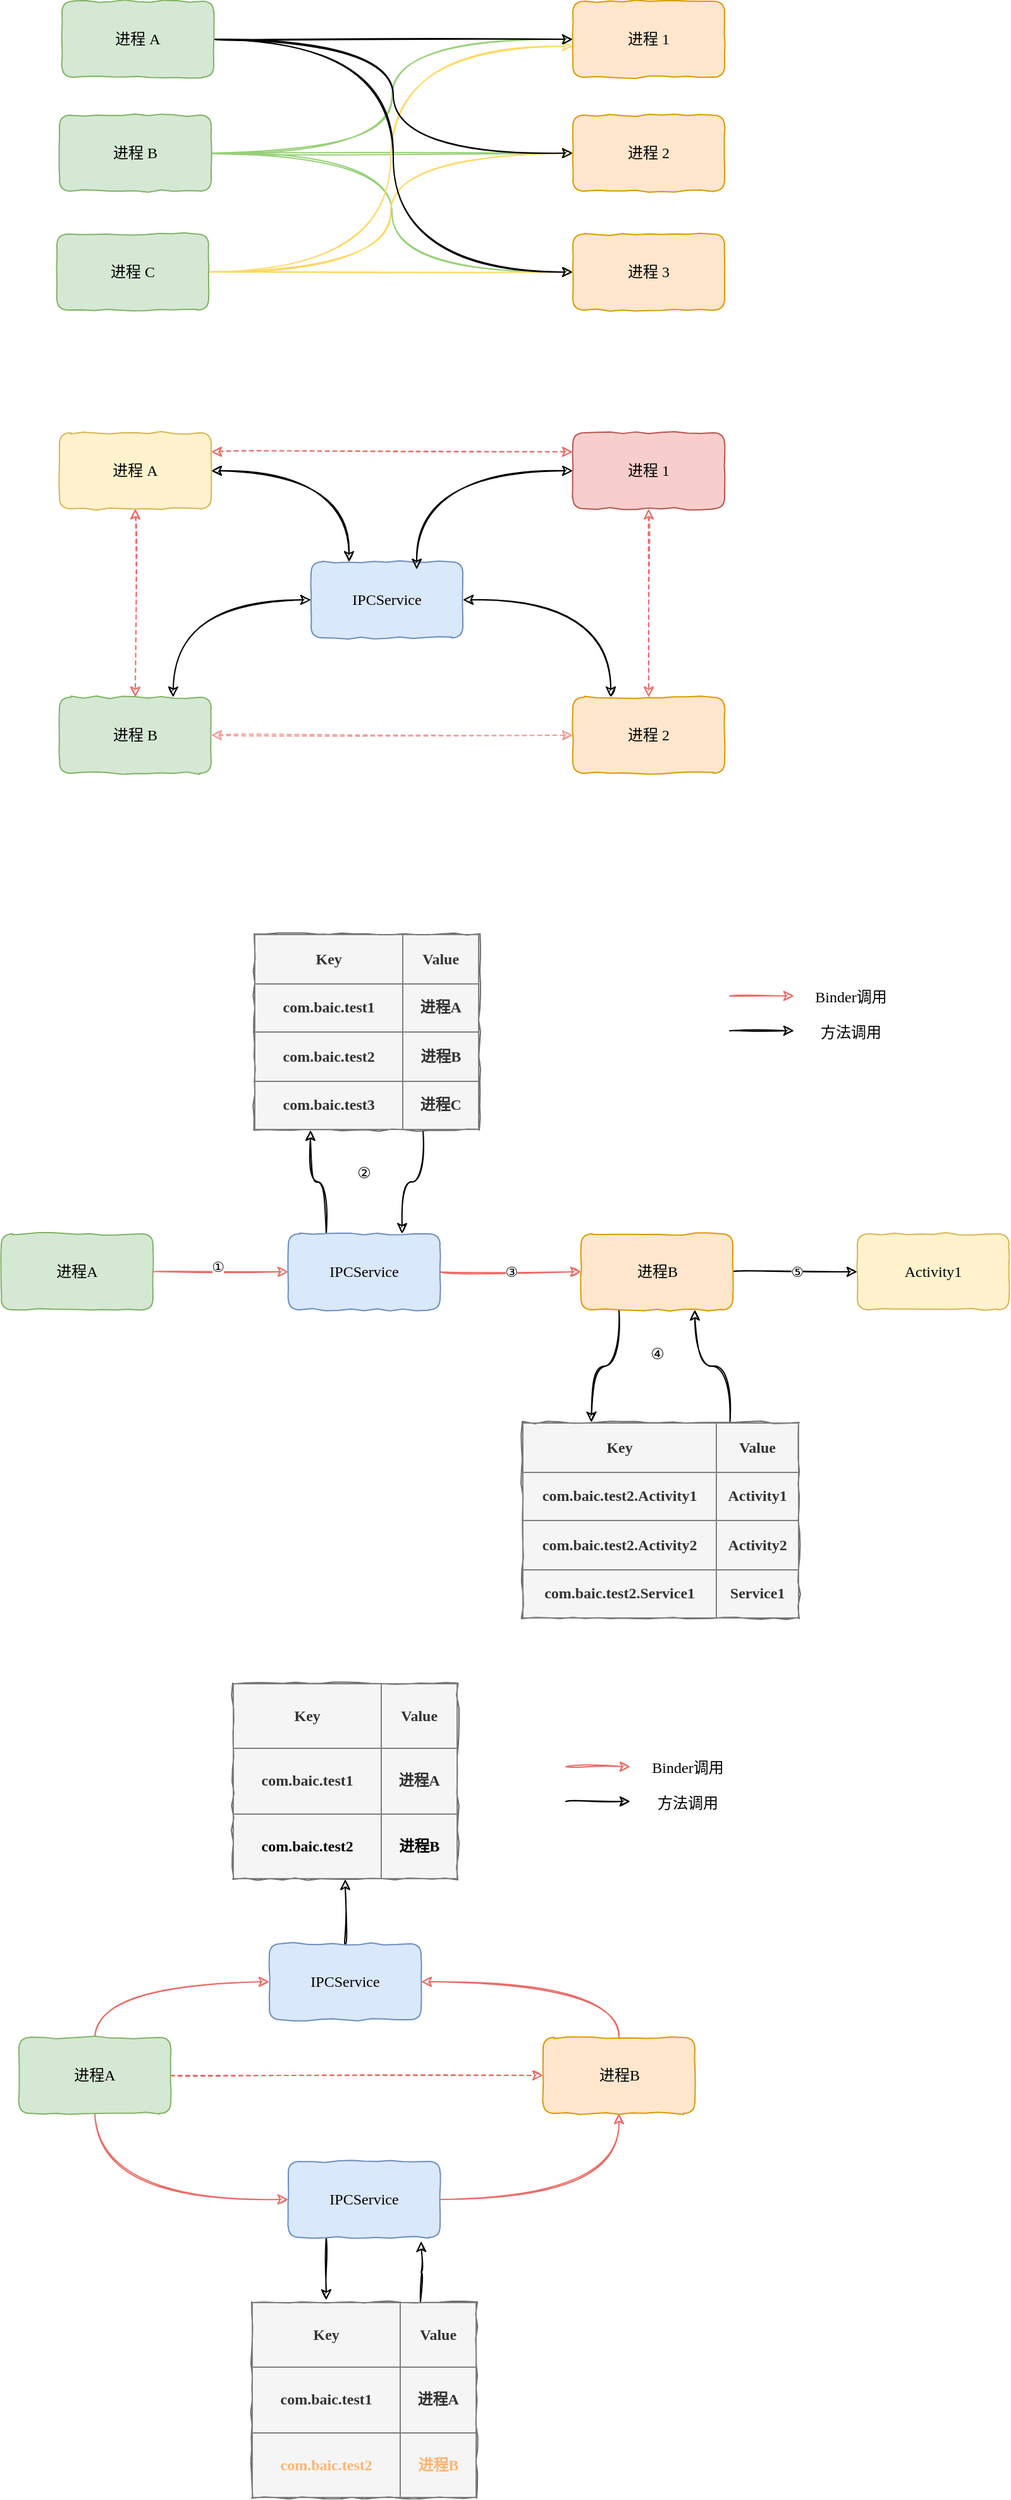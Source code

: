 <mxfile version="20.1.1" type="github">
  <diagram id="qyncAu6Qv25V_P7t79dN" name="第 1 页">
    <mxGraphModel dx="1476" dy="1062" grid="0" gridSize="10" guides="1" tooltips="1" connect="1" arrows="1" fold="1" page="0" pageScale="1" pageWidth="827" pageHeight="1169" math="0" shadow="0">
      <root>
        <mxCell id="0" />
        <mxCell id="1" parent="0" />
        <mxCell id="7UQE1cCB7YYFybera824-1" value="IPCService" style="rounded=1;whiteSpace=wrap;html=1;comic=1;sketch=0;glass=0;shadow=0;fillColor=#dae8fc;strokeColor=#6c8ebf;fontFamily=Comic Sans MS;" vertex="1" parent="1">
          <mxGeometry x="306" y="100" width="120" height="60" as="geometry" />
        </mxCell>
        <mxCell id="7UQE1cCB7YYFybera824-4" style="edgeStyle=orthogonalEdgeStyle;orthogonalLoop=1;jettySize=auto;html=1;exitX=0.75;exitY=0;exitDx=0;exitDy=0;entryX=0;entryY=0.5;entryDx=0;entryDy=0;fontFamily=Comic Sans MS;curved=1;sketch=1;startArrow=classic;startFill=1;" edge="1" parent="1" source="7UQE1cCB7YYFybera824-2" target="7UQE1cCB7YYFybera824-1">
          <mxGeometry relative="1" as="geometry" />
        </mxCell>
        <mxCell id="7UQE1cCB7YYFybera824-6" style="edgeStyle=orthogonalEdgeStyle;curved=1;sketch=1;orthogonalLoop=1;jettySize=auto;html=1;exitX=1;exitY=0.5;exitDx=0;exitDy=0;entryX=0;entryY=0.5;entryDx=0;entryDy=0;fontFamily=Comic Sans MS;strokeColor=#F19C99;startArrow=classic;startFill=1;dashed=1;" edge="1" parent="1" source="7UQE1cCB7YYFybera824-2" target="7UQE1cCB7YYFybera824-3">
          <mxGeometry relative="1" as="geometry" />
        </mxCell>
        <mxCell id="7UQE1cCB7YYFybera824-2" value="进程 B" style="rounded=1;whiteSpace=wrap;html=1;comic=1;sketch=0;glass=0;shadow=0;fillColor=#d5e8d4;strokeColor=#82b366;fontFamily=Comic Sans MS;" vertex="1" parent="1">
          <mxGeometry x="107" y="207" width="120" height="60" as="geometry" />
        </mxCell>
        <mxCell id="7UQE1cCB7YYFybera824-5" style="edgeStyle=orthogonalEdgeStyle;curved=1;sketch=1;orthogonalLoop=1;jettySize=auto;html=1;exitX=0.25;exitY=0;exitDx=0;exitDy=0;entryX=1;entryY=0.5;entryDx=0;entryDy=0;fontFamily=Comic Sans MS;startArrow=classic;startFill=1;" edge="1" parent="1" source="7UQE1cCB7YYFybera824-3" target="7UQE1cCB7YYFybera824-1">
          <mxGeometry relative="1" as="geometry" />
        </mxCell>
        <mxCell id="7UQE1cCB7YYFybera824-3" value="进程 2" style="rounded=1;whiteSpace=wrap;html=1;comic=1;sketch=0;glass=0;shadow=0;fillColor=#ffe6cc;strokeColor=#d79b00;fontFamily=Comic Sans MS;" vertex="1" parent="1">
          <mxGeometry x="513" y="207" width="120" height="60" as="geometry" />
        </mxCell>
        <mxCell id="7UQE1cCB7YYFybera824-61" style="edgeStyle=orthogonalEdgeStyle;curved=1;sketch=1;orthogonalLoop=1;jettySize=auto;html=1;exitX=1;exitY=0.5;exitDx=0;exitDy=0;entryX=0;entryY=0.5;entryDx=0;entryDy=0;fontFamily=Comic Sans MS;startArrow=none;startFill=0;strokeColor=#97D077;" edge="1" parent="1" source="7UQE1cCB7YYFybera824-20" target="7UQE1cCB7YYFybera824-57">
          <mxGeometry relative="1" as="geometry" />
        </mxCell>
        <mxCell id="7UQE1cCB7YYFybera824-62" style="edgeStyle=orthogonalEdgeStyle;curved=1;sketch=1;orthogonalLoop=1;jettySize=auto;html=1;exitX=1;exitY=0.5;exitDx=0;exitDy=0;fontFamily=Comic Sans MS;startArrow=none;startFill=0;strokeColor=#97D077;" edge="1" parent="1" source="7UQE1cCB7YYFybera824-20" target="7UQE1cCB7YYFybera824-22">
          <mxGeometry relative="1" as="geometry" />
        </mxCell>
        <mxCell id="7UQE1cCB7YYFybera824-63" style="edgeStyle=orthogonalEdgeStyle;curved=1;sketch=1;orthogonalLoop=1;jettySize=auto;html=1;exitX=1;exitY=0.5;exitDx=0;exitDy=0;entryX=0;entryY=0.5;entryDx=0;entryDy=0;fontFamily=Comic Sans MS;startArrow=none;startFill=0;strokeColor=#97D077;" edge="1" parent="1" source="7UQE1cCB7YYFybera824-20" target="7UQE1cCB7YYFybera824-56">
          <mxGeometry relative="1" as="geometry" />
        </mxCell>
        <mxCell id="7UQE1cCB7YYFybera824-20" value="进程 B" style="rounded=1;whiteSpace=wrap;html=1;comic=1;sketch=0;glass=0;shadow=0;fillColor=#d5e8d4;strokeColor=#82b366;fontFamily=Comic Sans MS;" vertex="1" parent="1">
          <mxGeometry x="107" y="-253" width="120" height="60" as="geometry" />
        </mxCell>
        <mxCell id="7UQE1cCB7YYFybera824-22" value="进程 2" style="rounded=1;whiteSpace=wrap;html=1;comic=1;sketch=0;glass=0;shadow=0;fillColor=#ffe6cc;strokeColor=#d79b00;fontFamily=Comic Sans MS;" vertex="1" parent="1">
          <mxGeometry x="513" y="-253" width="120" height="60" as="geometry" />
        </mxCell>
        <mxCell id="7UQE1cCB7YYFybera824-38" style="edgeStyle=orthogonalEdgeStyle;curved=1;sketch=1;orthogonalLoop=1;jettySize=auto;html=1;exitX=1;exitY=0.5;exitDx=0;exitDy=0;entryX=0;entryY=0.5;entryDx=0;entryDy=0;fontFamily=Comic Sans MS;startArrow=none;startFill=0;strokeColor=#EA6B66;" edge="1" parent="1" source="7UQE1cCB7YYFybera824-25" target="7UQE1cCB7YYFybera824-30">
          <mxGeometry relative="1" as="geometry" />
        </mxCell>
        <mxCell id="7UQE1cCB7YYFybera824-69" value="③" style="edgeLabel;html=1;align=center;verticalAlign=middle;resizable=0;points=[];fontFamily=Comic Sans MS;" vertex="1" connectable="0" parent="7UQE1cCB7YYFybera824-38">
          <mxGeometry x="-0.265" relative="1" as="geometry">
            <mxPoint x="15" as="offset" />
          </mxGeometry>
        </mxCell>
        <mxCell id="7UQE1cCB7YYFybera824-42" style="edgeStyle=orthogonalEdgeStyle;curved=1;sketch=1;orthogonalLoop=1;jettySize=auto;html=1;exitX=0.25;exitY=0;exitDx=0;exitDy=0;entryX=0.25;entryY=1;entryDx=0;entryDy=0;fontFamily=Comic Sans MS;startArrow=none;startFill=0;strokeColor=default;" edge="1" parent="1" source="7UQE1cCB7YYFybera824-25" target="7UQE1cCB7YYFybera824-33">
          <mxGeometry relative="1" as="geometry" />
        </mxCell>
        <mxCell id="7UQE1cCB7YYFybera824-25" value="IPCService" style="rounded=1;whiteSpace=wrap;html=1;comic=1;sketch=0;glass=0;shadow=0;fillColor=#dae8fc;strokeColor=#6c8ebf;fontFamily=Comic Sans MS;" vertex="1" parent="1">
          <mxGeometry x="288" y="631" width="120" height="60" as="geometry" />
        </mxCell>
        <mxCell id="7UQE1cCB7YYFybera824-34" style="edgeStyle=orthogonalEdgeStyle;curved=1;sketch=1;orthogonalLoop=1;jettySize=auto;html=1;exitX=1;exitY=0.5;exitDx=0;exitDy=0;entryX=0;entryY=0.5;entryDx=0;entryDy=0;fontFamily=Comic Sans MS;startArrow=none;startFill=0;strokeColor=#EA6B66;" edge="1" parent="1" source="7UQE1cCB7YYFybera824-28" target="7UQE1cCB7YYFybera824-25">
          <mxGeometry relative="1" as="geometry" />
        </mxCell>
        <mxCell id="7UQE1cCB7YYFybera824-67" value="①" style="edgeLabel;html=1;align=center;verticalAlign=middle;resizable=0;points=[];fontFamily=Comic Sans MS;" vertex="1" connectable="0" parent="7UQE1cCB7YYFybera824-34">
          <mxGeometry x="-0.215" relative="1" as="geometry">
            <mxPoint x="9" y="-4" as="offset" />
          </mxGeometry>
        </mxCell>
        <mxCell id="7UQE1cCB7YYFybera824-28" value="进程A" style="rounded=1;whiteSpace=wrap;html=1;comic=1;sketch=0;glass=0;shadow=0;fillColor=#d5e8d4;strokeColor=#82b366;fontFamily=Comic Sans MS;" vertex="1" parent="1">
          <mxGeometry x="61" y="631" width="120" height="60" as="geometry" />
        </mxCell>
        <mxCell id="7UQE1cCB7YYFybera824-40" style="edgeStyle=orthogonalEdgeStyle;curved=1;sketch=1;orthogonalLoop=1;jettySize=auto;html=1;exitX=0.25;exitY=1;exitDx=0;exitDy=0;entryX=0.25;entryY=0;entryDx=0;entryDy=0;fontFamily=Comic Sans MS;startArrow=none;startFill=0;strokeColor=default;" edge="1" parent="1" source="7UQE1cCB7YYFybera824-30" target="7UQE1cCB7YYFybera824-39">
          <mxGeometry relative="1" as="geometry" />
        </mxCell>
        <mxCell id="7UQE1cCB7YYFybera824-46" style="edgeStyle=orthogonalEdgeStyle;curved=1;sketch=1;orthogonalLoop=1;jettySize=auto;html=1;exitX=1;exitY=0.5;exitDx=0;exitDy=0;fontFamily=Comic Sans MS;startArrow=none;startFill=0;strokeColor=default;" edge="1" parent="1" source="7UQE1cCB7YYFybera824-30" target="7UQE1cCB7YYFybera824-45">
          <mxGeometry relative="1" as="geometry" />
        </mxCell>
        <mxCell id="7UQE1cCB7YYFybera824-71" value="⑤" style="edgeLabel;html=1;align=center;verticalAlign=middle;resizable=0;points=[];fontFamily=Comic Sans MS;" vertex="1" connectable="0" parent="7UQE1cCB7YYFybera824-46">
          <mxGeometry x="-0.218" y="2" relative="1" as="geometry">
            <mxPoint x="12" y="2" as="offset" />
          </mxGeometry>
        </mxCell>
        <mxCell id="7UQE1cCB7YYFybera824-30" value="进程B" style="rounded=1;whiteSpace=wrap;html=1;comic=1;sketch=0;glass=0;shadow=0;fillColor=#ffe6cc;strokeColor=#d79b00;fontFamily=Comic Sans MS;" vertex="1" parent="1">
          <mxGeometry x="519.5" y="631" width="120" height="60" as="geometry" />
        </mxCell>
        <mxCell id="7UQE1cCB7YYFybera824-43" style="edgeStyle=orthogonalEdgeStyle;curved=1;sketch=1;orthogonalLoop=1;jettySize=auto;html=1;exitX=0.75;exitY=1;exitDx=0;exitDy=0;entryX=0.75;entryY=0;entryDx=0;entryDy=0;fontFamily=Comic Sans MS;startArrow=none;startFill=0;strokeColor=default;" edge="1" parent="1" source="7UQE1cCB7YYFybera824-33" target="7UQE1cCB7YYFybera824-25">
          <mxGeometry relative="1" as="geometry" />
        </mxCell>
        <mxCell id="7UQE1cCB7YYFybera824-33" value="&lt;table border=&quot;1&quot; width=&quot;100%&quot; height=&quot;100%&quot; cellpadding=&quot;4&quot; style=&quot;width:100%;height:100%;border-collapse:collapse;&quot;&gt;&lt;tbody&gt;&lt;tr&gt;&lt;td&gt;&lt;b&gt;Key&lt;/b&gt;&lt;/td&gt;&lt;th&gt;&lt;b&gt;Value&lt;/b&gt;&lt;/th&gt;&lt;/tr&gt;&lt;tr&gt;&lt;td&gt;&lt;b&gt;com.baic.test1&lt;/b&gt;&lt;/td&gt;&lt;td&gt;&lt;b&gt;进程A&lt;/b&gt;&lt;/td&gt;&lt;/tr&gt;&lt;tr&gt;&lt;td&gt;&lt;b&gt;com.baic.test2&lt;/b&gt;&lt;b&gt;&lt;br&gt;&lt;/b&gt;&lt;/td&gt;&lt;td&gt;&lt;b&gt;进程B&lt;/b&gt;&lt;b&gt;&lt;br&gt;&lt;/b&gt;&lt;/td&gt;&lt;/tr&gt;&lt;tr&gt;&lt;td&gt;&lt;b&gt;com.baic.test3&lt;/b&gt;&lt;b&gt;&lt;br&gt;&lt;/b&gt;&lt;/td&gt;&lt;td&gt;&lt;b&gt;进程C&lt;/b&gt;&lt;b&gt;&lt;br&gt;&lt;/b&gt;&lt;/td&gt;&lt;/tr&gt;&lt;/tbody&gt;&lt;/table&gt;" style="text;html=1;strokeColor=#666666;fillColor=#f5f5f5;overflow=fill;shadow=0;glass=0;comic=1;sketch=0;fillStyle=auto;fontFamily=Comic Sans MS;fontColor=#333333;align=center;" vertex="1" parent="1">
          <mxGeometry x="261" y="394" width="178" height="155" as="geometry" />
        </mxCell>
        <mxCell id="7UQE1cCB7YYFybera824-44" style="edgeStyle=orthogonalEdgeStyle;curved=1;sketch=1;orthogonalLoop=1;jettySize=auto;html=1;exitX=0.75;exitY=0;exitDx=0;exitDy=0;entryX=0.75;entryY=1;entryDx=0;entryDy=0;fontFamily=Comic Sans MS;startArrow=none;startFill=0;strokeColor=default;" edge="1" parent="1" source="7UQE1cCB7YYFybera824-39" target="7UQE1cCB7YYFybera824-30">
          <mxGeometry relative="1" as="geometry" />
        </mxCell>
        <mxCell id="7UQE1cCB7YYFybera824-39" value="&lt;table border=&quot;1&quot; width=&quot;100%&quot; height=&quot;100%&quot; cellpadding=&quot;4&quot; style=&quot;width:100%;height:100%;border-collapse:collapse;&quot;&gt;&lt;tbody&gt;&lt;tr&gt;&lt;td&gt;&lt;b&gt;Key&lt;/b&gt;&lt;/td&gt;&lt;th&gt;&lt;b&gt;Value&lt;/b&gt;&lt;/th&gt;&lt;/tr&gt;&lt;tr&gt;&lt;td&gt;&lt;b&gt;com.baic.test2.Activity1&lt;/b&gt;&lt;/td&gt;&lt;td&gt;&lt;b&gt;Activity1&lt;/b&gt;&lt;/td&gt;&lt;/tr&gt;&lt;tr&gt;&lt;td&gt;&lt;b&gt;com.baic.test2.Activity2&lt;/b&gt;&lt;b&gt;&lt;br&gt;&lt;/b&gt;&lt;/td&gt;&lt;td&gt;&lt;b&gt;Activity2&lt;/b&gt;&lt;b&gt;&lt;br&gt;&lt;/b&gt;&lt;/td&gt;&lt;/tr&gt;&lt;tr&gt;&lt;td&gt;&lt;b&gt;com.baic.test2.Service1&lt;/b&gt;&lt;b&gt;&lt;br&gt;&lt;/b&gt;&lt;/td&gt;&lt;td&gt;&lt;b&gt;Service1&lt;/b&gt;&lt;/td&gt;&lt;/tr&gt;&lt;/tbody&gt;&lt;/table&gt;" style="text;html=1;strokeColor=#666666;fillColor=#f5f5f5;overflow=fill;shadow=0;glass=0;comic=1;sketch=0;fillStyle=auto;fontFamily=Comic Sans MS;fontColor=#333333;align=center;" vertex="1" parent="1">
          <mxGeometry x="473" y="780" width="219" height="155" as="geometry" />
        </mxCell>
        <mxCell id="7UQE1cCB7YYFybera824-45" value="Activity1" style="rounded=1;whiteSpace=wrap;html=1;comic=1;sketch=0;glass=0;shadow=0;fillColor=#fff2cc;strokeColor=#d6b656;fontFamily=Comic Sans MS;" vertex="1" parent="1">
          <mxGeometry x="738" y="631" width="120" height="60" as="geometry" />
        </mxCell>
        <mxCell id="7UQE1cCB7YYFybera824-50" style="edgeStyle=orthogonalEdgeStyle;curved=1;sketch=1;orthogonalLoop=1;jettySize=auto;html=1;exitX=1;exitY=0.5;exitDx=0;exitDy=0;fontFamily=Comic Sans MS;startArrow=none;startFill=0;strokeColor=#EA6B66;" edge="1" parent="1">
          <mxGeometry relative="1" as="geometry">
            <mxPoint x="637" y="443" as="sourcePoint" />
            <mxPoint x="688" y="443" as="targetPoint" />
            <Array as="points">
              <mxPoint x="645" y="443" />
              <mxPoint x="645" y="443" />
            </Array>
          </mxGeometry>
        </mxCell>
        <mxCell id="7UQE1cCB7YYFybera824-51" value="Binder调用" style="text;html=1;strokeColor=none;fillColor=none;align=center;verticalAlign=middle;whiteSpace=wrap;rounded=0;shadow=0;glass=0;comic=1;sketch=0;fillStyle=auto;fontFamily=Comic Sans MS;" vertex="1" parent="1">
          <mxGeometry x="698" y="429" width="70" height="30" as="geometry" />
        </mxCell>
        <mxCell id="7UQE1cCB7YYFybera824-52" style="edgeStyle=orthogonalEdgeStyle;curved=1;sketch=1;orthogonalLoop=1;jettySize=auto;html=1;exitX=1;exitY=0.5;exitDx=0;exitDy=0;fontFamily=Comic Sans MS;startArrow=none;startFill=0;strokeColor=#000000;" edge="1" parent="1">
          <mxGeometry relative="1" as="geometry">
            <mxPoint x="637" y="470.5" as="sourcePoint" />
            <mxPoint x="688" y="470.5" as="targetPoint" />
            <Array as="points">
              <mxPoint x="645" y="470.5" />
              <mxPoint x="645" y="470.5" />
            </Array>
          </mxGeometry>
        </mxCell>
        <mxCell id="7UQE1cCB7YYFybera824-53" value="方法调用" style="text;html=1;strokeColor=none;fillColor=none;align=center;verticalAlign=middle;whiteSpace=wrap;rounded=0;shadow=0;glass=0;comic=1;sketch=0;fillStyle=auto;fontFamily=Comic Sans MS;" vertex="1" parent="1">
          <mxGeometry x="698" y="456.5" width="70" height="30" as="geometry" />
        </mxCell>
        <mxCell id="7UQE1cCB7YYFybera824-64" style="edgeStyle=orthogonalEdgeStyle;curved=1;sketch=1;orthogonalLoop=1;jettySize=auto;html=1;exitX=1;exitY=0.5;exitDx=0;exitDy=0;entryX=0;entryY=0.592;entryDx=0;entryDy=0;entryPerimeter=0;fontFamily=Comic Sans MS;startArrow=none;startFill=0;strokeColor=#FFD966;" edge="1" parent="1" source="7UQE1cCB7YYFybera824-54" target="7UQE1cCB7YYFybera824-57">
          <mxGeometry relative="1" as="geometry" />
        </mxCell>
        <mxCell id="7UQE1cCB7YYFybera824-65" style="edgeStyle=orthogonalEdgeStyle;curved=1;sketch=1;orthogonalLoop=1;jettySize=auto;html=1;exitX=1;exitY=0.5;exitDx=0;exitDy=0;entryX=0;entryY=0.5;entryDx=0;entryDy=0;fontFamily=Comic Sans MS;startArrow=none;startFill=0;strokeColor=#FFD966;" edge="1" parent="1" source="7UQE1cCB7YYFybera824-54" target="7UQE1cCB7YYFybera824-22">
          <mxGeometry relative="1" as="geometry" />
        </mxCell>
        <mxCell id="7UQE1cCB7YYFybera824-66" style="edgeStyle=orthogonalEdgeStyle;curved=1;sketch=1;orthogonalLoop=1;jettySize=auto;html=1;exitX=1;exitY=0.5;exitDx=0;exitDy=0;fontFamily=Comic Sans MS;startArrow=none;startFill=0;strokeColor=#FFD966;" edge="1" parent="1" source="7UQE1cCB7YYFybera824-54" target="7UQE1cCB7YYFybera824-56">
          <mxGeometry relative="1" as="geometry" />
        </mxCell>
        <mxCell id="7UQE1cCB7YYFybera824-54" value="进程 C" style="rounded=1;whiteSpace=wrap;html=1;comic=1;sketch=0;glass=0;shadow=0;fillColor=#d5e8d4;strokeColor=#82b366;fontFamily=Comic Sans MS;" vertex="1" parent="1">
          <mxGeometry x="105" y="-159" width="120" height="60" as="geometry" />
        </mxCell>
        <mxCell id="7UQE1cCB7YYFybera824-58" style="edgeStyle=orthogonalEdgeStyle;curved=1;sketch=1;orthogonalLoop=1;jettySize=auto;html=1;exitX=1;exitY=0.5;exitDx=0;exitDy=0;entryX=0;entryY=0.5;entryDx=0;entryDy=0;fontFamily=Comic Sans MS;startArrow=none;startFill=0;strokeColor=#000000;" edge="1" parent="1" source="7UQE1cCB7YYFybera824-55" target="7UQE1cCB7YYFybera824-57">
          <mxGeometry relative="1" as="geometry" />
        </mxCell>
        <mxCell id="7UQE1cCB7YYFybera824-59" style="edgeStyle=orthogonalEdgeStyle;curved=1;sketch=1;orthogonalLoop=1;jettySize=auto;html=1;exitX=1;exitY=0.5;exitDx=0;exitDy=0;entryX=0;entryY=0.5;entryDx=0;entryDy=0;fontFamily=Comic Sans MS;startArrow=none;startFill=0;strokeColor=#000000;" edge="1" parent="1" source="7UQE1cCB7YYFybera824-55" target="7UQE1cCB7YYFybera824-22">
          <mxGeometry relative="1" as="geometry" />
        </mxCell>
        <mxCell id="7UQE1cCB7YYFybera824-60" style="edgeStyle=orthogonalEdgeStyle;curved=1;sketch=1;orthogonalLoop=1;jettySize=auto;html=1;exitX=1;exitY=0.5;exitDx=0;exitDy=0;entryX=0;entryY=0.5;entryDx=0;entryDy=0;fontFamily=Comic Sans MS;startArrow=none;startFill=0;strokeColor=#000000;" edge="1" parent="1" source="7UQE1cCB7YYFybera824-55" target="7UQE1cCB7YYFybera824-56">
          <mxGeometry relative="1" as="geometry" />
        </mxCell>
        <mxCell id="7UQE1cCB7YYFybera824-55" value="进程 A" style="rounded=1;whiteSpace=wrap;html=1;comic=1;sketch=0;glass=0;shadow=0;fillColor=#d5e8d4;strokeColor=#82b366;fontFamily=Comic Sans MS;" vertex="1" parent="1">
          <mxGeometry x="109" y="-343" width="120" height="60" as="geometry" />
        </mxCell>
        <mxCell id="7UQE1cCB7YYFybera824-56" value="进程 3" style="rounded=1;whiteSpace=wrap;html=1;comic=1;sketch=0;glass=0;shadow=0;fillColor=#ffe6cc;strokeColor=#d79b00;fontFamily=Comic Sans MS;" vertex="1" parent="1">
          <mxGeometry x="513" y="-159" width="120" height="60" as="geometry" />
        </mxCell>
        <mxCell id="7UQE1cCB7YYFybera824-57" value="进程 1" style="rounded=1;whiteSpace=wrap;html=1;comic=1;sketch=0;glass=0;shadow=0;fillColor=#ffe6cc;strokeColor=#d79b00;fontFamily=Comic Sans MS;" vertex="1" parent="1">
          <mxGeometry x="513" y="-343" width="120" height="60" as="geometry" />
        </mxCell>
        <mxCell id="7UQE1cCB7YYFybera824-68" value="②" style="text;html=1;strokeColor=none;fillColor=none;align=center;verticalAlign=middle;whiteSpace=wrap;rounded=0;shadow=0;glass=0;comic=1;sketch=0;fillStyle=auto;fontFamily=Comic Sans MS;" vertex="1" parent="1">
          <mxGeometry x="318" y="568" width="60" height="30" as="geometry" />
        </mxCell>
        <mxCell id="7UQE1cCB7YYFybera824-70" value="④" style="text;html=1;strokeColor=none;fillColor=none;align=center;verticalAlign=middle;whiteSpace=wrap;rounded=0;shadow=0;glass=0;comic=1;sketch=0;fillStyle=auto;fontFamily=Comic Sans MS;" vertex="1" parent="1">
          <mxGeometry x="549.5" y="711" width="60" height="30" as="geometry" />
        </mxCell>
        <mxCell id="7UQE1cCB7YYFybera824-74" style="edgeStyle=orthogonalEdgeStyle;curved=1;sketch=1;orthogonalLoop=1;jettySize=auto;html=1;exitX=0.5;exitY=1;exitDx=0;exitDy=0;dashed=1;fontFamily=Comic Sans MS;startArrow=classic;startFill=1;strokeColor=#EA6B66;" edge="1" parent="1" source="7UQE1cCB7YYFybera824-72" target="7UQE1cCB7YYFybera824-2">
          <mxGeometry relative="1" as="geometry" />
        </mxCell>
        <mxCell id="7UQE1cCB7YYFybera824-76" style="edgeStyle=orthogonalEdgeStyle;curved=1;sketch=1;orthogonalLoop=1;jettySize=auto;html=1;exitX=1;exitY=0.5;exitDx=0;exitDy=0;entryX=0.25;entryY=0;entryDx=0;entryDy=0;fontFamily=Comic Sans MS;startArrow=classic;startFill=1;strokeColor=#000000;" edge="1" parent="1" source="7UQE1cCB7YYFybera824-72" target="7UQE1cCB7YYFybera824-1">
          <mxGeometry relative="1" as="geometry" />
        </mxCell>
        <mxCell id="7UQE1cCB7YYFybera824-78" style="edgeStyle=orthogonalEdgeStyle;curved=1;sketch=1;orthogonalLoop=1;jettySize=auto;html=1;exitX=1;exitY=0.25;exitDx=0;exitDy=0;entryX=0;entryY=0.25;entryDx=0;entryDy=0;fontFamily=Comic Sans MS;startArrow=classic;startFill=1;strokeColor=#EA6B66;dashed=1;" edge="1" parent="1" source="7UQE1cCB7YYFybera824-72" target="7UQE1cCB7YYFybera824-73">
          <mxGeometry relative="1" as="geometry" />
        </mxCell>
        <mxCell id="7UQE1cCB7YYFybera824-72" value="进程 A" style="rounded=1;whiteSpace=wrap;html=1;comic=1;sketch=0;glass=0;shadow=0;fillColor=#fff2cc;strokeColor=#d6b656;fontFamily=Comic Sans MS;" vertex="1" parent="1">
          <mxGeometry x="107" y="-2" width="120" height="60" as="geometry" />
        </mxCell>
        <mxCell id="7UQE1cCB7YYFybera824-75" style="edgeStyle=orthogonalEdgeStyle;curved=1;sketch=1;orthogonalLoop=1;jettySize=auto;html=1;exitX=0.5;exitY=1;exitDx=0;exitDy=0;dashed=1;fontFamily=Comic Sans MS;startArrow=classic;startFill=1;strokeColor=#EA6B66;" edge="1" parent="1" source="7UQE1cCB7YYFybera824-73" target="7UQE1cCB7YYFybera824-3">
          <mxGeometry relative="1" as="geometry" />
        </mxCell>
        <mxCell id="7UQE1cCB7YYFybera824-77" style="edgeStyle=orthogonalEdgeStyle;curved=1;sketch=1;orthogonalLoop=1;jettySize=auto;html=1;exitX=0;exitY=0.5;exitDx=0;exitDy=0;entryX=0.696;entryY=0.1;entryDx=0;entryDy=0;entryPerimeter=0;fontFamily=Comic Sans MS;startArrow=classic;startFill=1;strokeColor=#000000;" edge="1" parent="1" source="7UQE1cCB7YYFybera824-73" target="7UQE1cCB7YYFybera824-1">
          <mxGeometry relative="1" as="geometry" />
        </mxCell>
        <mxCell id="7UQE1cCB7YYFybera824-73" value="进程 1" style="rounded=1;whiteSpace=wrap;html=1;comic=1;sketch=0;glass=0;shadow=0;fillColor=#f8cecc;strokeColor=#b85450;fontFamily=Comic Sans MS;" vertex="1" parent="1">
          <mxGeometry x="513" y="-2" width="120" height="60" as="geometry" />
        </mxCell>
        <mxCell id="7UQE1cCB7YYFybera824-79" style="edgeStyle=orthogonalEdgeStyle;curved=1;sketch=1;orthogonalLoop=1;jettySize=auto;html=1;exitX=1;exitY=0.5;exitDx=0;exitDy=0;entryX=0.5;entryY=1;entryDx=0;entryDy=0;fontFamily=Comic Sans MS;startArrow=none;startFill=0;strokeColor=#EA6B66;" edge="1" parent="1" source="7UQE1cCB7YYFybera824-82" target="7UQE1cCB7YYFybera824-89">
          <mxGeometry relative="1" as="geometry" />
        </mxCell>
        <mxCell id="7UQE1cCB7YYFybera824-104" style="edgeStyle=orthogonalEdgeStyle;curved=1;sketch=1;orthogonalLoop=1;jettySize=auto;html=1;exitX=0.25;exitY=1;exitDx=0;exitDy=0;fontFamily=Comic Sans MS;startArrow=none;startFill=0;strokeColor=#000000;" edge="1" parent="1" source="7UQE1cCB7YYFybera824-82">
          <mxGeometry relative="1" as="geometry">
            <mxPoint x="318" y="1473.5" as="targetPoint" />
          </mxGeometry>
        </mxCell>
        <mxCell id="7UQE1cCB7YYFybera824-82" value="IPCService" style="rounded=1;whiteSpace=wrap;html=1;comic=1;sketch=0;glass=0;shadow=0;fillColor=#dae8fc;strokeColor=#6c8ebf;fontFamily=Comic Sans MS;" vertex="1" parent="1">
          <mxGeometry x="288" y="1364" width="120" height="60" as="geometry" />
        </mxCell>
        <mxCell id="7UQE1cCB7YYFybera824-83" style="edgeStyle=orthogonalEdgeStyle;curved=1;sketch=1;orthogonalLoop=1;jettySize=auto;html=1;exitX=0.5;exitY=1;exitDx=0;exitDy=0;entryX=0;entryY=0.5;entryDx=0;entryDy=0;fontFamily=Comic Sans MS;startArrow=none;startFill=0;strokeColor=#EA6B66;" edge="1" parent="1" source="7UQE1cCB7YYFybera824-85" target="7UQE1cCB7YYFybera824-82">
          <mxGeometry relative="1" as="geometry" />
        </mxCell>
        <mxCell id="7UQE1cCB7YYFybera824-101" style="edgeStyle=orthogonalEdgeStyle;curved=1;sketch=1;orthogonalLoop=1;jettySize=auto;html=1;exitX=1;exitY=0.5;exitDx=0;exitDy=0;entryX=0;entryY=0.5;entryDx=0;entryDy=0;dashed=1;fontFamily=Comic Sans MS;startArrow=none;startFill=0;strokeColor=#EA6B66;" edge="1" parent="1" source="7UQE1cCB7YYFybera824-85" target="7UQE1cCB7YYFybera824-89">
          <mxGeometry relative="1" as="geometry" />
        </mxCell>
        <mxCell id="7UQE1cCB7YYFybera824-112" style="edgeStyle=orthogonalEdgeStyle;curved=1;sketch=1;orthogonalLoop=1;jettySize=auto;html=1;exitX=0.5;exitY=0;exitDx=0;exitDy=0;entryX=0;entryY=0.5;entryDx=0;entryDy=0;fontFamily=Comic Sans MS;fontColor=#FFB570;startArrow=none;startFill=0;strokeColor=#EA6B66;" edge="1" parent="1" source="7UQE1cCB7YYFybera824-85" target="7UQE1cCB7YYFybera824-109">
          <mxGeometry relative="1" as="geometry" />
        </mxCell>
        <mxCell id="7UQE1cCB7YYFybera824-85" value="进程A" style="rounded=1;whiteSpace=wrap;html=1;comic=1;sketch=0;glass=0;shadow=0;fillColor=#d5e8d4;strokeColor=#82b366;fontFamily=Comic Sans MS;" vertex="1" parent="1">
          <mxGeometry x="75" y="1266" width="120" height="60" as="geometry" />
        </mxCell>
        <mxCell id="7UQE1cCB7YYFybera824-113" style="edgeStyle=orthogonalEdgeStyle;curved=1;sketch=1;orthogonalLoop=1;jettySize=auto;html=1;exitX=0.5;exitY=0;exitDx=0;exitDy=0;entryX=1;entryY=0.5;entryDx=0;entryDy=0;fontFamily=Comic Sans MS;fontColor=#FFB570;startArrow=none;startFill=0;strokeColor=#EA6B66;" edge="1" parent="1" source="7UQE1cCB7YYFybera824-89" target="7UQE1cCB7YYFybera824-109">
          <mxGeometry relative="1" as="geometry" />
        </mxCell>
        <mxCell id="7UQE1cCB7YYFybera824-89" value="进程B" style="rounded=1;whiteSpace=wrap;html=1;comic=1;sketch=0;glass=0;shadow=0;fillColor=#ffe6cc;strokeColor=#d79b00;fontFamily=Comic Sans MS;" vertex="1" parent="1">
          <mxGeometry x="489.5" y="1266" width="120" height="60" as="geometry" />
        </mxCell>
        <mxCell id="7UQE1cCB7YYFybera824-107" style="edgeStyle=orthogonalEdgeStyle;curved=1;sketch=1;orthogonalLoop=1;jettySize=auto;html=1;exitX=0.75;exitY=0;exitDx=0;exitDy=0;fontFamily=Comic Sans MS;fontColor=#FFB570;startArrow=none;startFill=0;strokeColor=#000000;" edge="1" parent="1" source="7UQE1cCB7YYFybera824-103">
          <mxGeometry relative="1" as="geometry">
            <mxPoint x="393" y="1427" as="targetPoint" />
          </mxGeometry>
        </mxCell>
        <mxCell id="7UQE1cCB7YYFybera824-103" value="&lt;table border=&quot;1&quot; width=&quot;100%&quot; height=&quot;100%&quot; cellpadding=&quot;4&quot; style=&quot;width:100%;height:100%;border-collapse:collapse;&quot;&gt;&lt;tbody&gt;&lt;tr&gt;&lt;td&gt;&lt;b&gt;Key&lt;/b&gt;&lt;/td&gt;&lt;th&gt;&lt;b&gt;Value&lt;/b&gt;&lt;/th&gt;&lt;/tr&gt;&lt;tr&gt;&lt;td&gt;&lt;b&gt;com.baic.test1&lt;/b&gt;&lt;/td&gt;&lt;td&gt;&lt;b&gt;进程A&lt;/b&gt;&lt;/td&gt;&lt;/tr&gt;&lt;tr&gt;&lt;td&gt;&lt;font color=&quot;#ffb570&quot;&gt;&lt;b&gt;com.baic.test2&lt;/b&gt;&lt;b&gt;&lt;br&gt;&lt;/b&gt;&lt;/font&gt;&lt;/td&gt;&lt;td&gt;&lt;b&gt;&lt;font color=&quot;#ffb570&quot;&gt;进程B&lt;/font&gt;&lt;/b&gt;&lt;b&gt;&lt;br&gt;&lt;/b&gt;&lt;/td&gt;&lt;/tr&gt;&lt;/tbody&gt;&lt;/table&gt;" style="text;html=1;strokeColor=#666666;fillColor=#f5f5f5;overflow=fill;shadow=0;glass=0;comic=1;sketch=0;fillStyle=auto;fontFamily=Comic Sans MS;fontColor=#333333;align=center;" vertex="1" parent="1">
          <mxGeometry x="259" y="1475" width="178" height="155" as="geometry" />
        </mxCell>
        <mxCell id="7UQE1cCB7YYFybera824-114" style="edgeStyle=orthogonalEdgeStyle;curved=1;sketch=1;orthogonalLoop=1;jettySize=auto;html=1;exitX=0.5;exitY=0;exitDx=0;exitDy=0;entryX=0.5;entryY=1;entryDx=0;entryDy=0;fontFamily=Comic Sans MS;fontColor=#000000;startArrow=none;startFill=0;strokeColor=#000000;" edge="1" parent="1" source="7UQE1cCB7YYFybera824-109" target="7UQE1cCB7YYFybera824-111">
          <mxGeometry relative="1" as="geometry" />
        </mxCell>
        <mxCell id="7UQE1cCB7YYFybera824-109" value="IPCService" style="rounded=1;whiteSpace=wrap;html=1;comic=1;sketch=0;glass=0;shadow=0;fillColor=#dae8fc;strokeColor=#6c8ebf;fontFamily=Comic Sans MS;" vertex="1" parent="1">
          <mxGeometry x="273" y="1192" width="120" height="60" as="geometry" />
        </mxCell>
        <mxCell id="7UQE1cCB7YYFybera824-111" value="&lt;table border=&quot;1&quot; width=&quot;100%&quot; height=&quot;100%&quot; cellpadding=&quot;4&quot; style=&quot;width:100%;height:100%;border-collapse:collapse;&quot;&gt;&lt;tbody&gt;&lt;tr&gt;&lt;td&gt;&lt;b&gt;Key&lt;/b&gt;&lt;/td&gt;&lt;th&gt;&lt;b&gt;Value&lt;/b&gt;&lt;/th&gt;&lt;/tr&gt;&lt;tr&gt;&lt;td&gt;&lt;b&gt;com.baic.test1&lt;/b&gt;&lt;/td&gt;&lt;td&gt;&lt;b&gt;进程A&lt;/b&gt;&lt;/td&gt;&lt;/tr&gt;&lt;tr&gt;&lt;td&gt;&lt;font color=&quot;#000000&quot;&gt;&lt;b style=&quot;&quot;&gt;com.baic.test2&lt;/b&gt;&lt;b style=&quot;&quot;&gt;&lt;br&gt;&lt;/b&gt;&lt;/font&gt;&lt;/td&gt;&lt;td&gt;&lt;b&gt;&lt;font color=&quot;#000000&quot;&gt;进程B&lt;/font&gt;&lt;/b&gt;&lt;b&gt;&lt;br&gt;&lt;/b&gt;&lt;/td&gt;&lt;/tr&gt;&lt;/tbody&gt;&lt;/table&gt;" style="text;html=1;strokeColor=#666666;fillColor=#f5f5f5;overflow=fill;shadow=0;glass=0;comic=1;sketch=0;fillStyle=auto;fontFamily=Comic Sans MS;fontColor=#333333;align=center;" vertex="1" parent="1">
          <mxGeometry x="244" y="986" width="178" height="155" as="geometry" />
        </mxCell>
        <mxCell id="7UQE1cCB7YYFybera824-115" style="edgeStyle=orthogonalEdgeStyle;curved=1;sketch=1;orthogonalLoop=1;jettySize=auto;html=1;exitX=1;exitY=0.5;exitDx=0;exitDy=0;fontFamily=Comic Sans MS;startArrow=none;startFill=0;strokeColor=#EA6B66;" edge="1" parent="1">
          <mxGeometry relative="1" as="geometry">
            <mxPoint x="507.5" y="1052" as="sourcePoint" />
            <mxPoint x="558.5" y="1052" as="targetPoint" />
            <Array as="points">
              <mxPoint x="515.5" y="1052" />
              <mxPoint x="515.5" y="1052" />
            </Array>
          </mxGeometry>
        </mxCell>
        <mxCell id="7UQE1cCB7YYFybera824-116" value="Binder调用" style="text;html=1;strokeColor=none;fillColor=none;align=center;verticalAlign=middle;whiteSpace=wrap;rounded=0;shadow=0;glass=0;comic=1;sketch=0;fillStyle=auto;fontFamily=Comic Sans MS;" vertex="1" parent="1">
          <mxGeometry x="568.5" y="1038" width="70" height="30" as="geometry" />
        </mxCell>
        <mxCell id="7UQE1cCB7YYFybera824-117" style="edgeStyle=orthogonalEdgeStyle;curved=1;sketch=1;orthogonalLoop=1;jettySize=auto;html=1;exitX=1;exitY=0.5;exitDx=0;exitDy=0;fontFamily=Comic Sans MS;startArrow=none;startFill=0;strokeColor=#000000;" edge="1" parent="1">
          <mxGeometry relative="1" as="geometry">
            <mxPoint x="507.5" y="1079.5" as="sourcePoint" />
            <mxPoint x="558.5" y="1079.5" as="targetPoint" />
            <Array as="points">
              <mxPoint x="515.5" y="1079.5" />
              <mxPoint x="515.5" y="1079.5" />
            </Array>
          </mxGeometry>
        </mxCell>
        <mxCell id="7UQE1cCB7YYFybera824-118" value="方法调用" style="text;html=1;strokeColor=none;fillColor=none;align=center;verticalAlign=middle;whiteSpace=wrap;rounded=0;shadow=0;glass=0;comic=1;sketch=0;fillStyle=auto;fontFamily=Comic Sans MS;" vertex="1" parent="1">
          <mxGeometry x="568.5" y="1065.5" width="70" height="30" as="geometry" />
        </mxCell>
      </root>
    </mxGraphModel>
  </diagram>
</mxfile>
